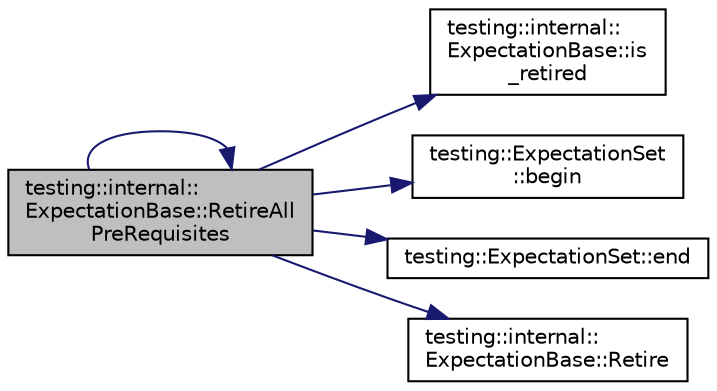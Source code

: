 digraph "testing::internal::ExpectationBase::RetireAllPreRequisites"
{
  edge [fontname="Helvetica",fontsize="10",labelfontname="Helvetica",labelfontsize="10"];
  node [fontname="Helvetica",fontsize="10",shape=record];
  rankdir="LR";
  Node151 [label="testing::internal::\lExpectationBase::RetireAll\lPreRequisites",height=0.2,width=0.4,color="black", fillcolor="grey75", style="filled", fontcolor="black"];
  Node151 -> Node152 [color="midnightblue",fontsize="10",style="solid",fontname="Helvetica"];
  Node152 [label="testing::internal::\lExpectationBase::is\l_retired",height=0.2,width=0.4,color="black", fillcolor="white", style="filled",URL="$d6/de4/classtesting_1_1internal_1_1_expectation_base.html#afe539dbc5b29d9635403767a4708c476"];
  Node151 -> Node153 [color="midnightblue",fontsize="10",style="solid",fontname="Helvetica"];
  Node153 [label="testing::ExpectationSet\l::begin",height=0.2,width=0.4,color="black", fillcolor="white", style="filled",URL="$db/df7/classtesting_1_1_expectation_set.html#ad7b8b900ef3f3e35a5d93aecd452504c"];
  Node151 -> Node154 [color="midnightblue",fontsize="10",style="solid",fontname="Helvetica"];
  Node154 [label="testing::ExpectationSet::end",height=0.2,width=0.4,color="black", fillcolor="white", style="filled",URL="$db/df7/classtesting_1_1_expectation_set.html#aac2a004529006c827e4d3420c4d4187a"];
  Node151 -> Node151 [color="midnightblue",fontsize="10",style="solid",fontname="Helvetica"];
  Node151 -> Node155 [color="midnightblue",fontsize="10",style="solid",fontname="Helvetica"];
  Node155 [label="testing::internal::\lExpectationBase::Retire",height=0.2,width=0.4,color="black", fillcolor="white", style="filled",URL="$d6/de4/classtesting_1_1internal_1_1_expectation_base.html#a0aeeb4c1e66c2f2aa0853c267ad3e781"];
}
